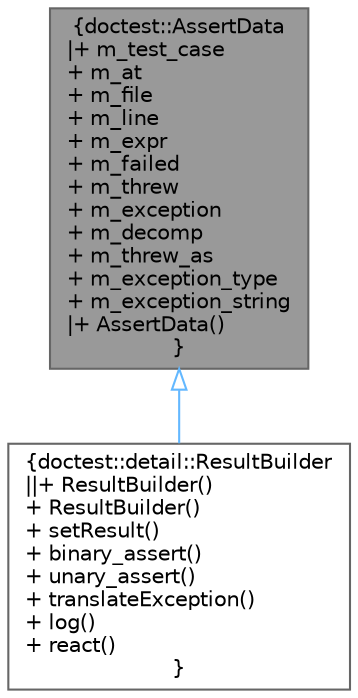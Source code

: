 digraph "doctest::AssertData"
{
 // LATEX_PDF_SIZE
  bgcolor="transparent";
  edge [fontname=Helvetica,fontsize=10,labelfontname=Helvetica,labelfontsize=10];
  node [fontname=Helvetica,fontsize=10,shape=box,height=0.2,width=0.4];
  Node1 [label="{doctest::AssertData\n|+ m_test_case\l+ m_at\l+ m_file\l+ m_line\l+ m_expr\l+ m_failed\l+ m_threw\l+ m_exception\l+ m_decomp\l+ m_threw_as\l+ m_exception_type\l+ m_exception_string\l|+ AssertData()\l}",height=0.2,width=0.4,color="gray40", fillcolor="grey60", style="filled", fontcolor="black",tooltip=" "];
  Node1 -> Node2 [dir="back",color="steelblue1",style="solid",arrowtail="onormal"];
  Node2 [label="{doctest::detail::ResultBuilder\n||+ ResultBuilder()\l+ ResultBuilder()\l+ setResult()\l+ binary_assert()\l+ unary_assert()\l+ translateException()\l+ log()\l+ react()\l}",height=0.2,width=0.4,color="gray40", fillcolor="white", style="filled",URL="$structdoctest_1_1detail_1_1_result_builder.html",tooltip=" "];
}
